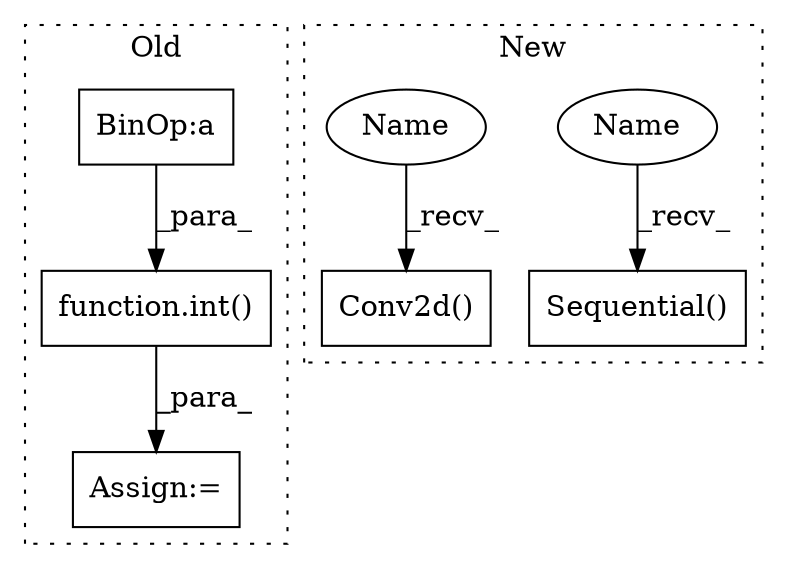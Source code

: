 digraph G {
subgraph cluster0 {
1 [label="function.int()" a="75" s="287,307" l="4,1" shape="box"];
3 [label="BinOp:a" a="82" s="298" l="7" shape="box"];
5 [label="Assign:=" a="68" s="326" l="4" shape="box"];
label = "Old";
style="dotted";
}
subgraph cluster1 {
2 [label="Sequential()" a="75" s="1093,1235" l="31,15" shape="box"];
4 [label="Conv2d()" a="75" s="775,793" l="10,36" shape="box"];
6 [label="Name" a="87" s="1093" l="2" shape="ellipse"];
7 [label="Name" a="87" s="775" l="2" shape="ellipse"];
label = "New";
style="dotted";
}
1 -> 5 [label="_para_"];
3 -> 1 [label="_para_"];
6 -> 2 [label="_recv_"];
7 -> 4 [label="_recv_"];
}